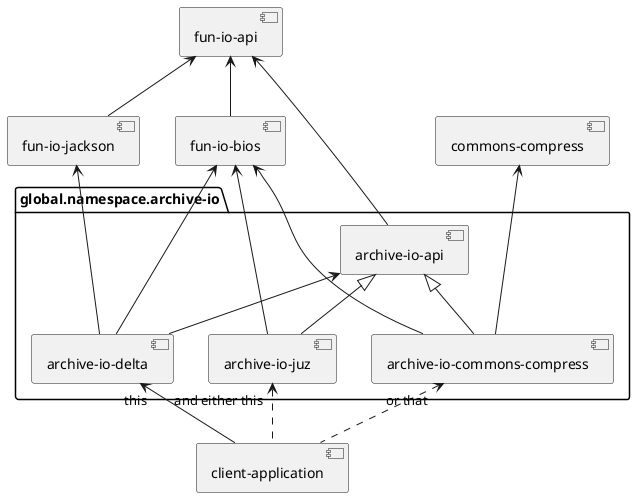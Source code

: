 @startuml

folder global.namespace.archive-io {
    [archive-io-api] <|-- [archive-io-commons-compress]
    [archive-io-api] <-- [archive-io-delta]
    [archive-io-api] <|-- [archive-io-juz]
    [archive-io-juz] -[hidden] [archive-io-commons-compress]
}

[commons-compress] <--- [archive-io-commons-compress]
[fun-io-jackson] <--- [archive-io-delta]
[fun-io-api] <-- [archive-io-api]
[fun-io-api] <-- [fun-io-bios]
[fun-io-api] <-- [fun-io-jackson]
[fun-io-bios] <--- [archive-io-commons-compress]
[fun-io-bios] <--- [archive-io-delta]
[fun-io-bios] <--- [archive-io-juz]

[archive-io-delta] "this" <-- [client-application]
[archive-io-juz] "and either this" <.. [client-application]
[archive-io-commons-compress] "or that" <.. [client-application]

@enduml
